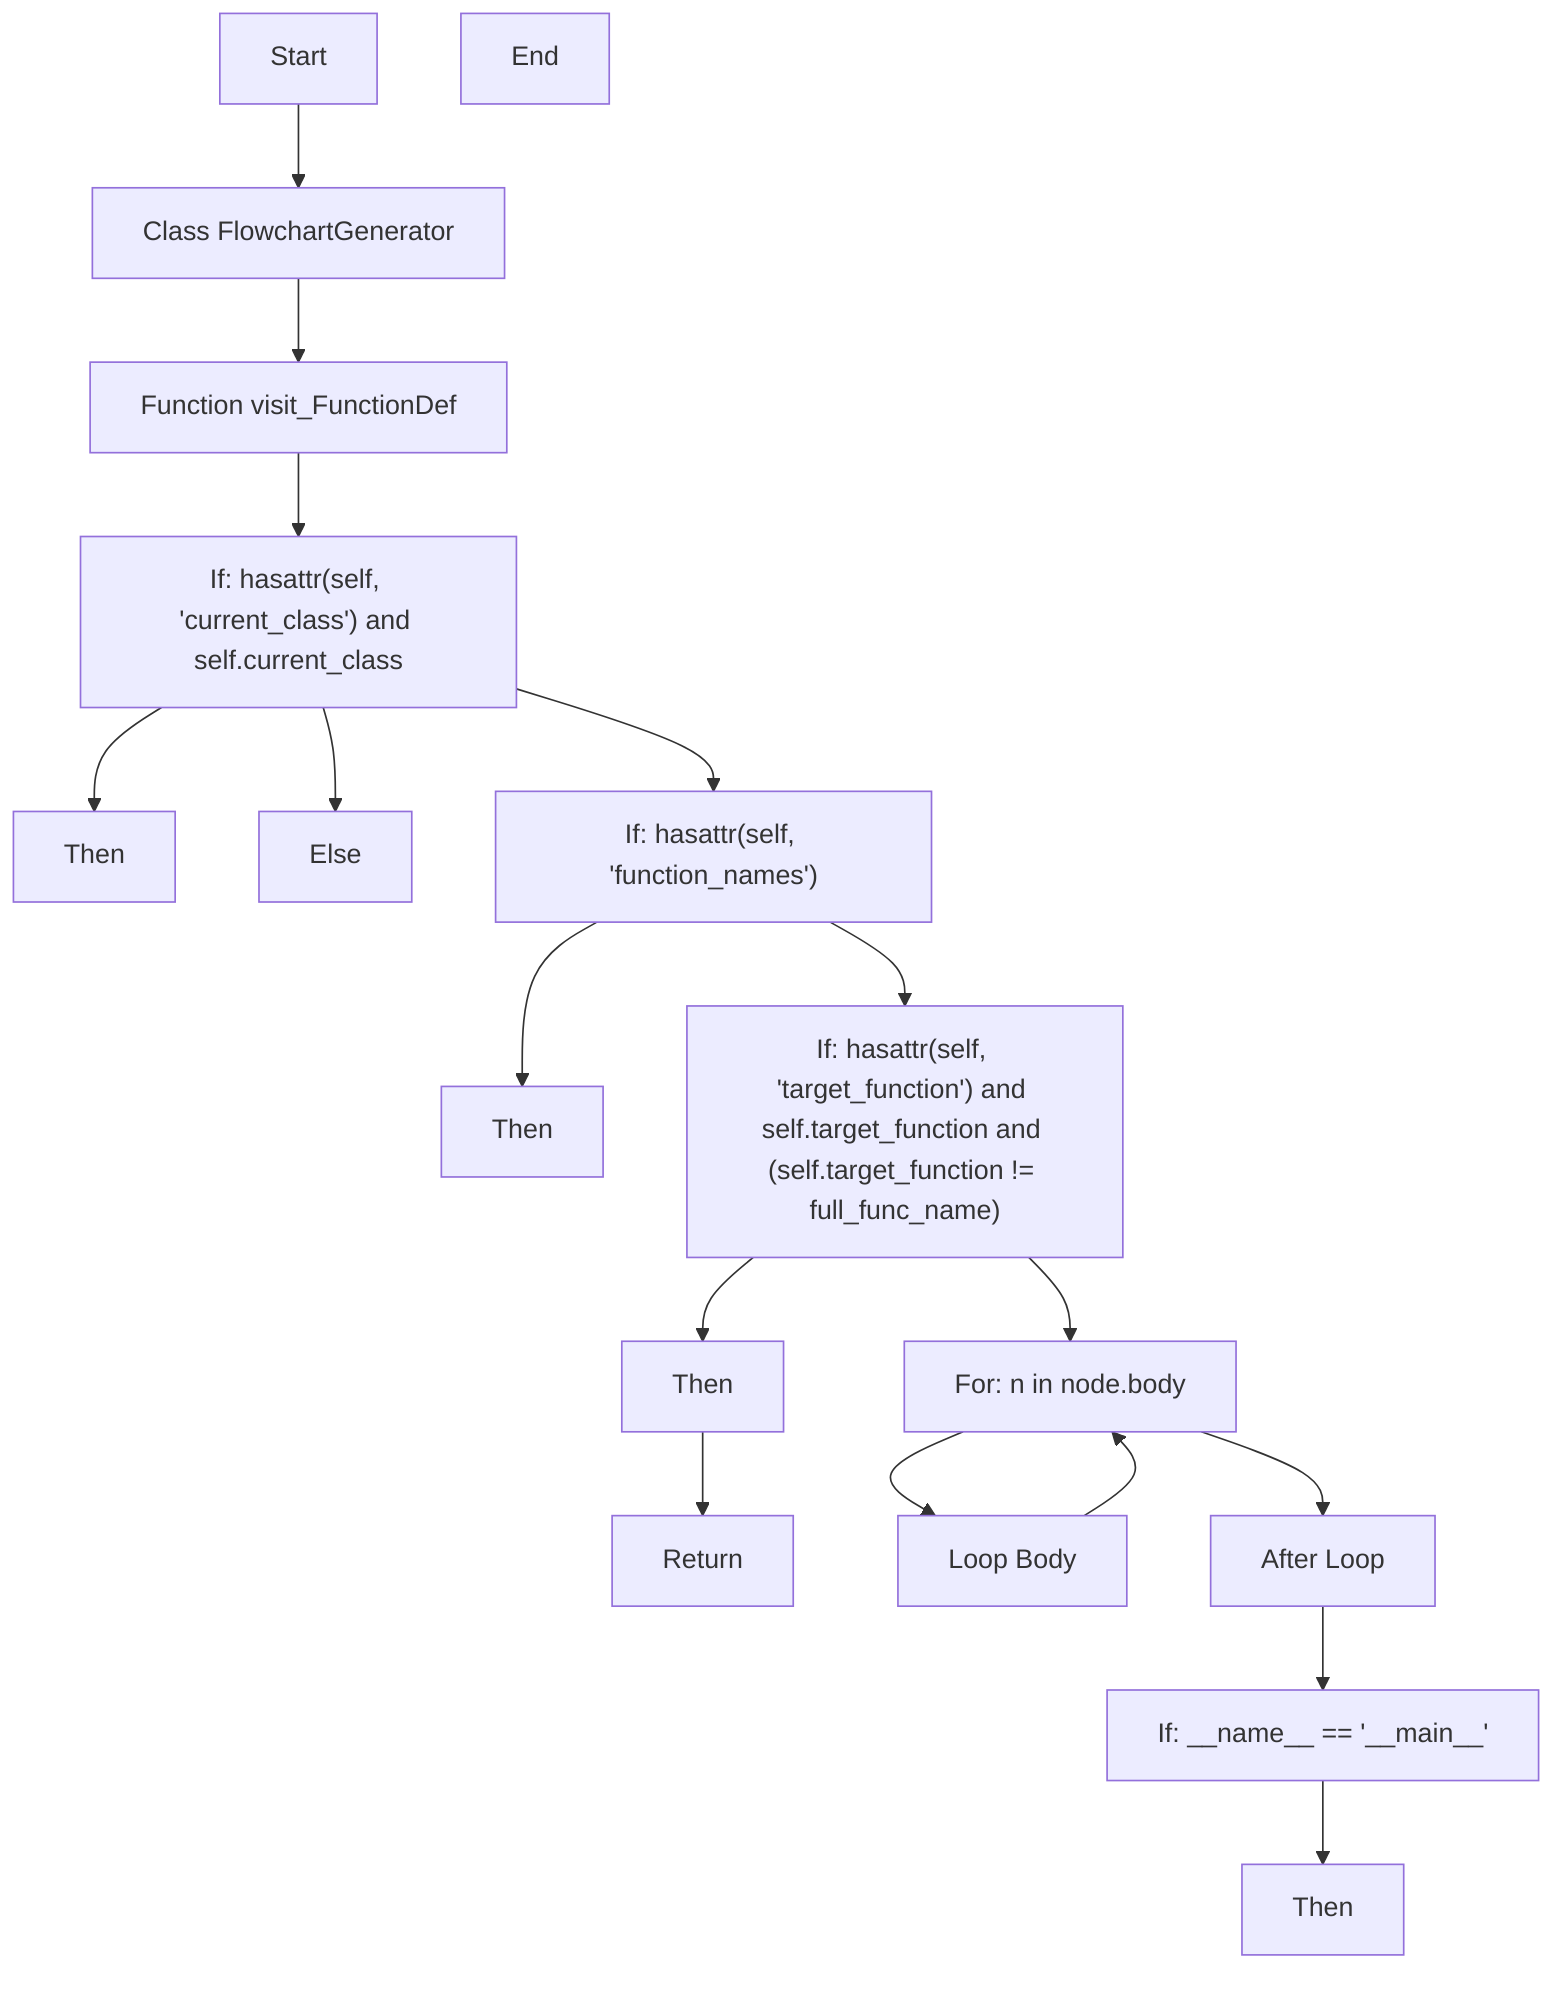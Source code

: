 flowchart TD
Start["Start"]
node1["Class FlowchartGenerator"]
Start --> node1
node2["Function visit_FunctionDef"]
node1 --> node2
node3["If: hasattr(self, 'current_class') and self.current_class"]
node2 --> node3
node4["Then"]
node3 --> node4
node5["Else"]
node3 --> node5
node6["If: hasattr(self, 'function_names')"]
node3 --> node6
node7["Then"]
node6 --> node7
node8["If: hasattr(self, 'target_function') and self.target_function and (self.target_function != full_func_name)"]
node6 --> node8
node9["Then"]
node8 --> node9
node10["Return"]
node9 --> node10
node11["For: n in node.body"]
node8 --> node11
node12["Loop Body"]
node11 --> node12
node13["After Loop"]
node12 --> node11
node11 --> node13
node14["If: __name__ == '__main__'"]
node13 --> node14
node15["Then"]
node14 --> node15
End["End"]